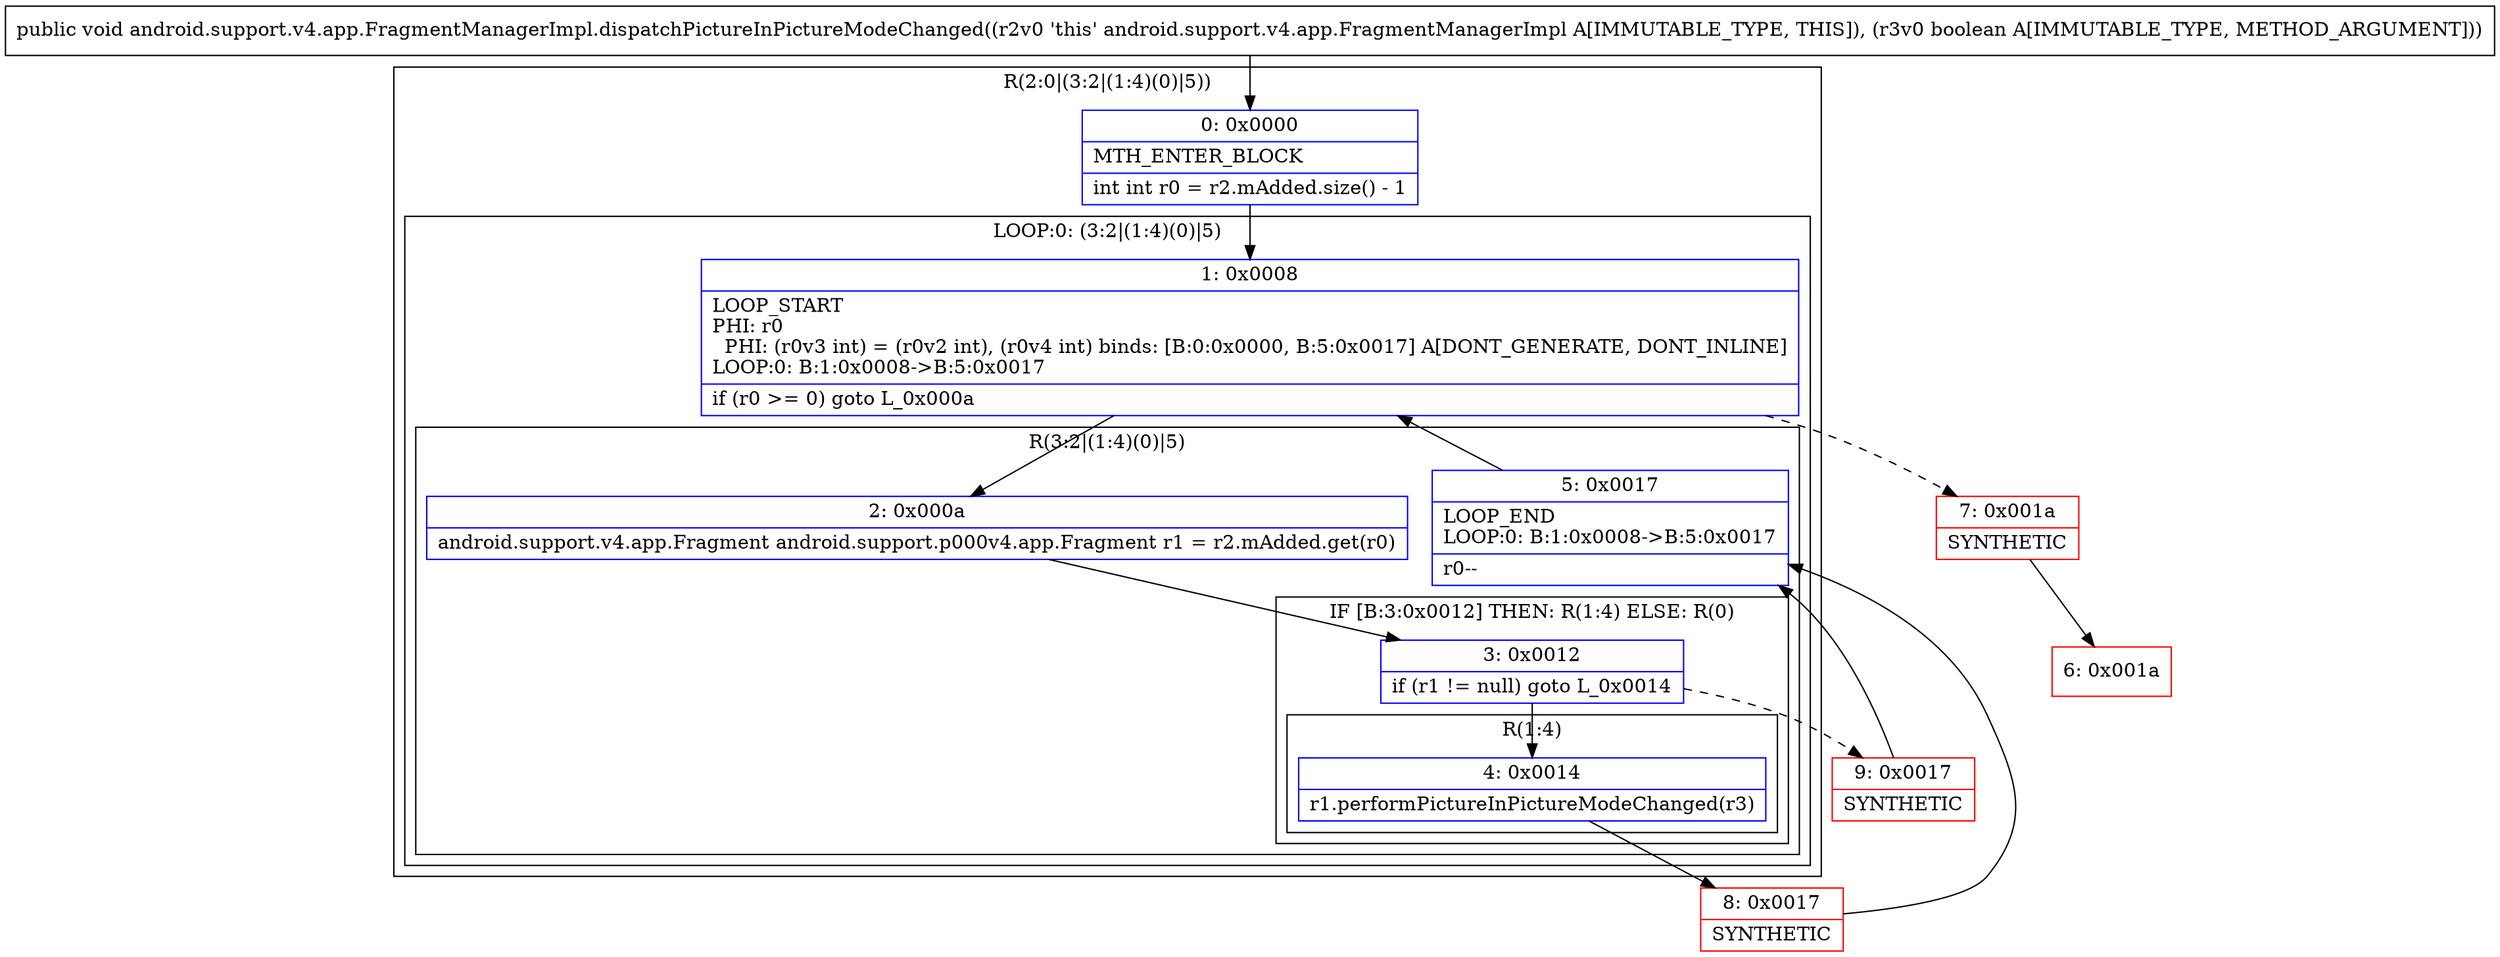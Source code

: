 digraph "CFG forandroid.support.v4.app.FragmentManagerImpl.dispatchPictureInPictureModeChanged(Z)V" {
subgraph cluster_Region_1998779238 {
label = "R(2:0|(3:2|(1:4)(0)|5))";
node [shape=record,color=blue];
Node_0 [shape=record,label="{0\:\ 0x0000|MTH_ENTER_BLOCK\l|int int r0 = r2.mAdded.size() \- 1\l}"];
subgraph cluster_LoopRegion_1776971425 {
label = "LOOP:0: (3:2|(1:4)(0)|5)";
node [shape=record,color=blue];
Node_1 [shape=record,label="{1\:\ 0x0008|LOOP_START\lPHI: r0 \l  PHI: (r0v3 int) = (r0v2 int), (r0v4 int) binds: [B:0:0x0000, B:5:0x0017] A[DONT_GENERATE, DONT_INLINE]\lLOOP:0: B:1:0x0008\-\>B:5:0x0017\l|if (r0 \>= 0) goto L_0x000a\l}"];
subgraph cluster_Region_743328554 {
label = "R(3:2|(1:4)(0)|5)";
node [shape=record,color=blue];
Node_2 [shape=record,label="{2\:\ 0x000a|android.support.v4.app.Fragment android.support.p000v4.app.Fragment r1 = r2.mAdded.get(r0)\l}"];
subgraph cluster_IfRegion_1239888108 {
label = "IF [B:3:0x0012] THEN: R(1:4) ELSE: R(0)";
node [shape=record,color=blue];
Node_3 [shape=record,label="{3\:\ 0x0012|if (r1 != null) goto L_0x0014\l}"];
subgraph cluster_Region_700334965 {
label = "R(1:4)";
node [shape=record,color=blue];
Node_4 [shape=record,label="{4\:\ 0x0014|r1.performPictureInPictureModeChanged(r3)\l}"];
}
subgraph cluster_Region_1158029964 {
label = "R(0)";
node [shape=record,color=blue];
}
}
Node_5 [shape=record,label="{5\:\ 0x0017|LOOP_END\lLOOP:0: B:1:0x0008\-\>B:5:0x0017\l|r0\-\-\l}"];
}
}
}
Node_6 [shape=record,color=red,label="{6\:\ 0x001a}"];
Node_7 [shape=record,color=red,label="{7\:\ 0x001a|SYNTHETIC\l}"];
Node_8 [shape=record,color=red,label="{8\:\ 0x0017|SYNTHETIC\l}"];
Node_9 [shape=record,color=red,label="{9\:\ 0x0017|SYNTHETIC\l}"];
MethodNode[shape=record,label="{public void android.support.v4.app.FragmentManagerImpl.dispatchPictureInPictureModeChanged((r2v0 'this' android.support.v4.app.FragmentManagerImpl A[IMMUTABLE_TYPE, THIS]), (r3v0 boolean A[IMMUTABLE_TYPE, METHOD_ARGUMENT])) }"];
MethodNode -> Node_0;
Node_0 -> Node_1;
Node_1 -> Node_2;
Node_1 -> Node_7[style=dashed];
Node_2 -> Node_3;
Node_3 -> Node_4;
Node_3 -> Node_9[style=dashed];
Node_4 -> Node_8;
Node_5 -> Node_1;
Node_7 -> Node_6;
Node_8 -> Node_5;
Node_9 -> Node_5;
}

